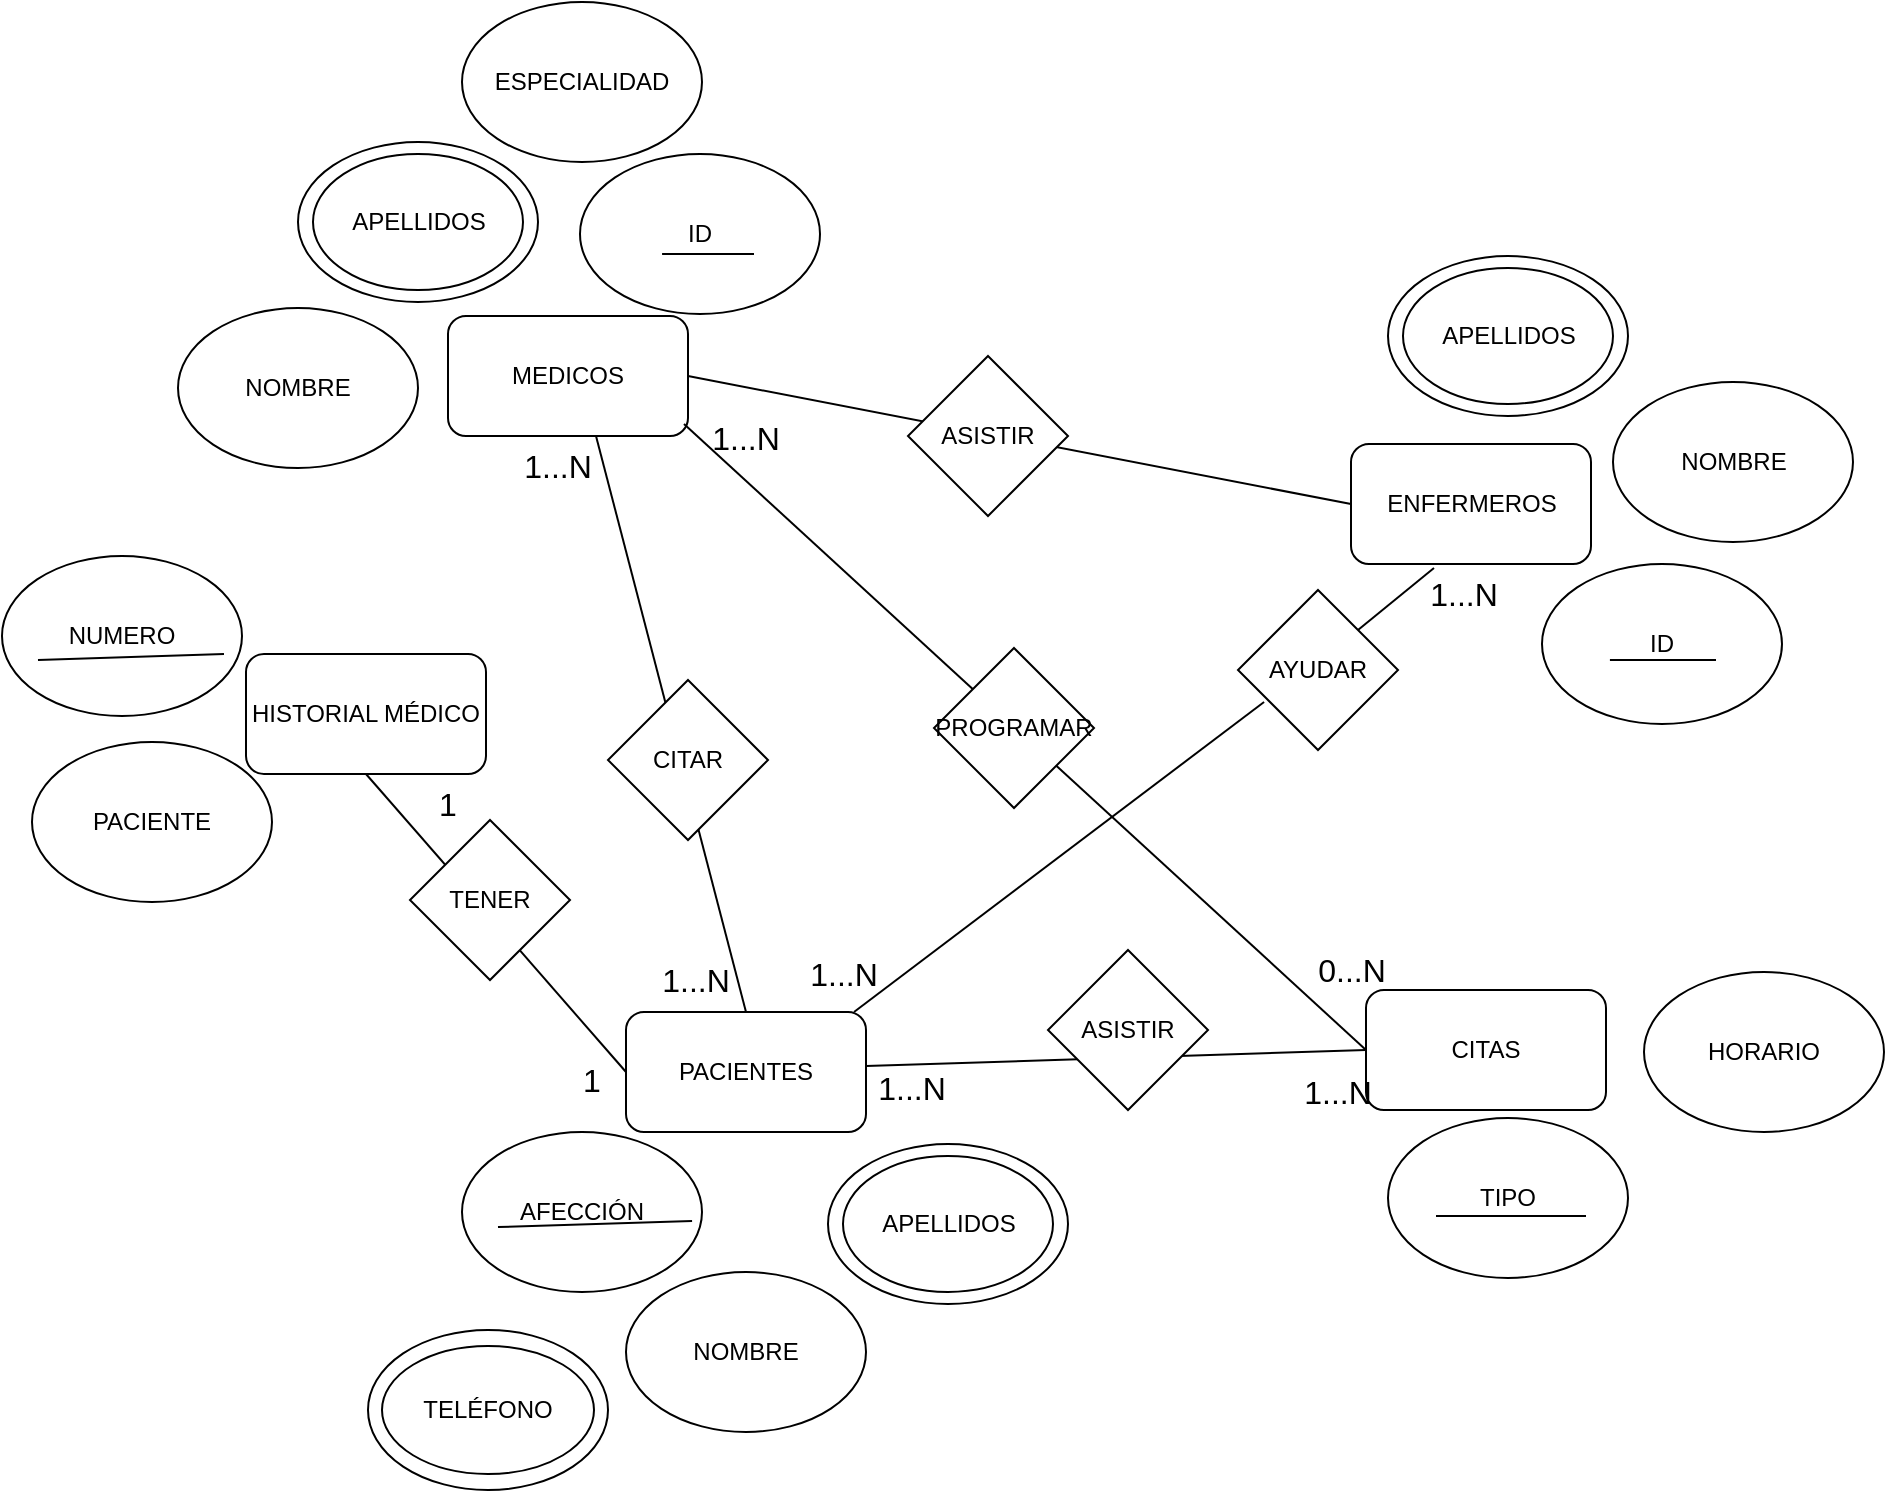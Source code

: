 <mxfile version="24.7.17">
  <diagram name="Página-1" id="vjhw9lmc-ellSGzHzA3o">
    <mxGraphModel dx="2074" dy="1230" grid="0" gridSize="10" guides="1" tooltips="1" connect="1" arrows="1" fold="1" page="0" pageScale="1" pageWidth="827" pageHeight="1169" math="0" shadow="0">
      <root>
        <mxCell id="0" />
        <mxCell id="1" parent="0" />
        <mxCell id="-hXDm80YXNxiwjVL3-4c-1" value="MEDICOS" style="rounded=1;whiteSpace=wrap;html=1;" vertex="1" parent="1">
          <mxGeometry x="-28" y="-11" width="120" height="60" as="geometry" />
        </mxCell>
        <mxCell id="-hXDm80YXNxiwjVL3-4c-2" value="PACIENTES" style="rounded=1;whiteSpace=wrap;html=1;" vertex="1" parent="1">
          <mxGeometry x="61" y="337" width="120" height="60" as="geometry" />
        </mxCell>
        <mxCell id="-hXDm80YXNxiwjVL3-4c-3" value="HISTORIAL MÉDICO" style="rounded=1;whiteSpace=wrap;html=1;" vertex="1" parent="1">
          <mxGeometry x="-129" y="158" width="120" height="60" as="geometry" />
        </mxCell>
        <mxCell id="-hXDm80YXNxiwjVL3-4c-4" value="CITAS" style="rounded=1;whiteSpace=wrap;html=1;" vertex="1" parent="1">
          <mxGeometry x="431" y="326" width="120" height="60" as="geometry" />
        </mxCell>
        <mxCell id="-hXDm80YXNxiwjVL3-4c-5" value="ENFERMEROS" style="rounded=1;whiteSpace=wrap;html=1;" vertex="1" parent="1">
          <mxGeometry x="423.5" y="53" width="120" height="60" as="geometry" />
        </mxCell>
        <mxCell id="-hXDm80YXNxiwjVL3-4c-6" value="NUMERO" style="ellipse;whiteSpace=wrap;html=1;" vertex="1" parent="1">
          <mxGeometry x="-251" y="109" width="120" height="80" as="geometry" />
        </mxCell>
        <mxCell id="-hXDm80YXNxiwjVL3-4c-7" value="PACIENTE" style="ellipse;whiteSpace=wrap;html=1;" vertex="1" parent="1">
          <mxGeometry x="-236" y="202" width="120" height="80" as="geometry" />
        </mxCell>
        <mxCell id="-hXDm80YXNxiwjVL3-4c-8" value="NOMBRE" style="ellipse;whiteSpace=wrap;html=1;" vertex="1" parent="1">
          <mxGeometry x="-163" y="-15" width="120" height="80" as="geometry" />
        </mxCell>
        <mxCell id="-hXDm80YXNxiwjVL3-4c-9" value="" style="ellipse;whiteSpace=wrap;html=1;" vertex="1" parent="1">
          <mxGeometry x="-103" y="-98" width="120" height="80" as="geometry" />
        </mxCell>
        <mxCell id="-hXDm80YXNxiwjVL3-4c-10" value="APELLIDOS" style="ellipse;whiteSpace=wrap;html=1;" vertex="1" parent="1">
          <mxGeometry x="-95.5" y="-92" width="105" height="68" as="geometry" />
        </mxCell>
        <mxCell id="-hXDm80YXNxiwjVL3-4c-11" value="ID" style="ellipse;whiteSpace=wrap;html=1;" vertex="1" parent="1">
          <mxGeometry x="38" y="-92" width="120" height="80" as="geometry" />
        </mxCell>
        <mxCell id="-hXDm80YXNxiwjVL3-4c-13" value="NOMBRE" style="ellipse;whiteSpace=wrap;html=1;" vertex="1" parent="1">
          <mxGeometry x="61" y="467" width="120" height="80" as="geometry" />
        </mxCell>
        <mxCell id="-hXDm80YXNxiwjVL3-4c-14" value="" style="ellipse;whiteSpace=wrap;html=1;" vertex="1" parent="1">
          <mxGeometry x="162" y="403" width="120" height="80" as="geometry" />
        </mxCell>
        <mxCell id="-hXDm80YXNxiwjVL3-4c-15" value="APELLIDOS" style="ellipse;whiteSpace=wrap;html=1;" vertex="1" parent="1">
          <mxGeometry x="169.5" y="409" width="105" height="68" as="geometry" />
        </mxCell>
        <mxCell id="-hXDm80YXNxiwjVL3-4c-16" value="NOMBRE" style="ellipse;whiteSpace=wrap;html=1;" vertex="1" parent="1">
          <mxGeometry x="554.5" y="22" width="120" height="80" as="geometry" />
        </mxCell>
        <mxCell id="-hXDm80YXNxiwjVL3-4c-17" value="" style="ellipse;whiteSpace=wrap;html=1;" vertex="1" parent="1">
          <mxGeometry x="442" y="-41" width="120" height="80" as="geometry" />
        </mxCell>
        <mxCell id="-hXDm80YXNxiwjVL3-4c-18" value="APELLIDOS" style="ellipse;whiteSpace=wrap;html=1;" vertex="1" parent="1">
          <mxGeometry x="449.5" y="-35" width="105" height="68" as="geometry" />
        </mxCell>
        <mxCell id="-hXDm80YXNxiwjVL3-4c-19" value="HORARIO" style="ellipse;whiteSpace=wrap;html=1;" vertex="1" parent="1">
          <mxGeometry x="570" y="317" width="120" height="80" as="geometry" />
        </mxCell>
        <mxCell id="-hXDm80YXNxiwjVL3-4c-20" value="TIPO" style="ellipse;whiteSpace=wrap;html=1;" vertex="1" parent="1">
          <mxGeometry x="442" y="390" width="120" height="80" as="geometry" />
        </mxCell>
        <mxCell id="-hXDm80YXNxiwjVL3-4c-30" value="" style="endArrow=none;html=1;rounded=0;fontSize=12;startSize=8;endSize=8;curved=1;exitX=0.5;exitY=0;exitDx=0;exitDy=0;" edge="1" parent="1" source="-hXDm80YXNxiwjVL3-4c-2">
          <mxGeometry width="50" height="50" relative="1" as="geometry">
            <mxPoint x="-4" y="99" as="sourcePoint" />
            <mxPoint x="46" y="49" as="targetPoint" />
          </mxGeometry>
        </mxCell>
        <mxCell id="-hXDm80YXNxiwjVL3-4c-29" value="CITAR" style="rhombus;whiteSpace=wrap;html=1;" vertex="1" parent="1">
          <mxGeometry x="52" y="171" width="80" height="80" as="geometry" />
        </mxCell>
        <mxCell id="-hXDm80YXNxiwjVL3-4c-32" value="" style="endArrow=none;html=1;rounded=0;fontSize=12;startSize=8;endSize=8;curved=1;exitX=0;exitY=0.5;exitDx=0;exitDy=0;" edge="1" parent="1" source="-hXDm80YXNxiwjVL3-4c-5">
          <mxGeometry width="50" height="50" relative="1" as="geometry">
            <mxPoint x="42" y="69" as="sourcePoint" />
            <mxPoint x="92" y="19" as="targetPoint" />
          </mxGeometry>
        </mxCell>
        <mxCell id="-hXDm80YXNxiwjVL3-4c-31" value="ASISTIR" style="rhombus;whiteSpace=wrap;html=1;" vertex="1" parent="1">
          <mxGeometry x="202" y="9" width="80" height="80" as="geometry" />
        </mxCell>
        <mxCell id="-hXDm80YXNxiwjVL3-4c-33" value="" style="endArrow=none;html=1;rounded=0;fontSize=12;startSize=8;endSize=8;curved=1;entryX=0;entryY=0.5;entryDx=0;entryDy=0;" edge="1" parent="1" target="-hXDm80YXNxiwjVL3-4c-4">
          <mxGeometry width="50" height="50" relative="1" as="geometry">
            <mxPoint x="181" y="364" as="sourcePoint" />
            <mxPoint x="231" y="314" as="targetPoint" />
          </mxGeometry>
        </mxCell>
        <mxCell id="-hXDm80YXNxiwjVL3-4c-28" value="ASISTIR" style="rhombus;whiteSpace=wrap;html=1;" vertex="1" parent="1">
          <mxGeometry x="272" y="306" width="80" height="80" as="geometry" />
        </mxCell>
        <mxCell id="-hXDm80YXNxiwjVL3-4c-35" value="" style="endArrow=none;html=1;rounded=0;fontSize=12;startSize=8;endSize=8;curved=1;exitX=1;exitY=0;exitDx=0;exitDy=0;" edge="1" parent="1" source="-hXDm80YXNxiwjVL3-4c-34">
          <mxGeometry width="50" height="50" relative="1" as="geometry">
            <mxPoint x="175" y="337" as="sourcePoint" />
            <mxPoint x="465" y="115" as="targetPoint" />
          </mxGeometry>
        </mxCell>
        <mxCell id="-hXDm80YXNxiwjVL3-4c-36" value="" style="endArrow=none;html=1;rounded=0;fontSize=12;startSize=8;endSize=8;curved=1;entryX=0.163;entryY=0.7;entryDx=0;entryDy=0;entryPerimeter=0;" edge="1" parent="1" target="-hXDm80YXNxiwjVL3-4c-34">
          <mxGeometry width="50" height="50" relative="1" as="geometry">
            <mxPoint x="175" y="337" as="sourcePoint" />
            <mxPoint x="454" y="113" as="targetPoint" />
          </mxGeometry>
        </mxCell>
        <mxCell id="-hXDm80YXNxiwjVL3-4c-34" value="AYUDAR" style="rhombus;whiteSpace=wrap;html=1;" vertex="1" parent="1">
          <mxGeometry x="367" y="126" width="80" height="80" as="geometry" />
        </mxCell>
        <mxCell id="-hXDm80YXNxiwjVL3-4c-38" value="" style="endArrow=none;html=1;rounded=0;fontSize=12;startSize=8;endSize=8;curved=1;exitX=0;exitY=0.5;exitDx=0;exitDy=0;" edge="1" parent="1" source="-hXDm80YXNxiwjVL3-4c-4">
          <mxGeometry width="50" height="50" relative="1" as="geometry">
            <mxPoint x="40" y="93" as="sourcePoint" />
            <mxPoint x="90" y="43" as="targetPoint" />
          </mxGeometry>
        </mxCell>
        <mxCell id="-hXDm80YXNxiwjVL3-4c-37" value="PROGRAMAR" style="rhombus;whiteSpace=wrap;html=1;" vertex="1" parent="1">
          <mxGeometry x="215" y="155" width="80" height="80" as="geometry" />
        </mxCell>
        <mxCell id="-hXDm80YXNxiwjVL3-4c-39" value="" style="endArrow=none;html=1;rounded=0;fontSize=12;startSize=8;endSize=8;curved=1;entryX=0.792;entryY=0.613;entryDx=0;entryDy=0;entryPerimeter=0;exitX=0.017;exitY=0.65;exitDx=0;exitDy=0;exitPerimeter=0;" edge="1" parent="1">
          <mxGeometry width="50" height="50" relative="1" as="geometry">
            <mxPoint x="-233.0" y="160.96" as="sourcePoint" />
            <mxPoint x="-140.0" y="158.0" as="targetPoint" />
          </mxGeometry>
        </mxCell>
        <mxCell id="-hXDm80YXNxiwjVL3-4c-40" value="" style="endArrow=none;html=1;rounded=0;fontSize=12;startSize=8;endSize=8;curved=1;exitX=0.342;exitY=0.625;exitDx=0;exitDy=0;exitPerimeter=0;" edge="1" parent="1" source="-hXDm80YXNxiwjVL3-4c-11">
          <mxGeometry width="50" height="50" relative="1" as="geometry">
            <mxPoint x="75" y="8" as="sourcePoint" />
            <mxPoint x="125" y="-42" as="targetPoint" />
          </mxGeometry>
        </mxCell>
        <mxCell id="-hXDm80YXNxiwjVL3-4c-41" value="AFECCIÓN" style="ellipse;whiteSpace=wrap;html=1;" vertex="1" parent="1">
          <mxGeometry x="-21" y="397" width="120" height="80" as="geometry" />
        </mxCell>
        <mxCell id="-hXDm80YXNxiwjVL3-4c-43" value="" style="endArrow=none;html=1;rounded=0;fontSize=12;startSize=8;endSize=8;curved=1;exitX=0.1;exitY=0.2;exitDx=0;exitDy=0;exitPerimeter=0;entryX=0.825;entryY=0.613;entryDx=0;entryDy=0;entryPerimeter=0;" edge="1" parent="1" target="-hXDm80YXNxiwjVL3-4c-20">
          <mxGeometry width="50" height="50" relative="1" as="geometry">
            <mxPoint x="466" y="439" as="sourcePoint" />
            <mxPoint x="538" y="467" as="targetPoint" />
          </mxGeometry>
        </mxCell>
        <mxCell id="-hXDm80YXNxiwjVL3-4c-44" value="ID" style="ellipse;whiteSpace=wrap;html=1;" vertex="1" parent="1">
          <mxGeometry x="519" y="113" width="120" height="80" as="geometry" />
        </mxCell>
        <mxCell id="-hXDm80YXNxiwjVL3-4c-45" value="" style="endArrow=none;html=1;rounded=0;fontSize=12;startSize=8;endSize=8;curved=1;exitX=0.283;exitY=0.6;exitDx=0;exitDy=0;exitPerimeter=0;" edge="1" parent="1" source="-hXDm80YXNxiwjVL3-4c-44">
          <mxGeometry width="50" height="50" relative="1" as="geometry">
            <mxPoint x="556" y="211" as="sourcePoint" />
            <mxPoint x="606" y="161" as="targetPoint" />
          </mxGeometry>
        </mxCell>
        <mxCell id="-hXDm80YXNxiwjVL3-4c-46" value="1...N" style="text;strokeColor=none;fillColor=none;html=1;align=center;verticalAlign=middle;whiteSpace=wrap;rounded=0;fontSize=16;" vertex="1" parent="1">
          <mxGeometry x="140" y="303" width="60" height="30" as="geometry" />
        </mxCell>
        <mxCell id="-hXDm80YXNxiwjVL3-4c-47" value="1...N" style="text;strokeColor=none;fillColor=none;html=1;align=center;verticalAlign=middle;whiteSpace=wrap;rounded=0;fontSize=16;" vertex="1" parent="1">
          <mxGeometry x="449.5" y="113" width="60" height="30" as="geometry" />
        </mxCell>
        <mxCell id="-hXDm80YXNxiwjVL3-4c-48" value="0...N" style="text;strokeColor=none;fillColor=none;html=1;align=center;verticalAlign=middle;whiteSpace=wrap;rounded=0;fontSize=16;" vertex="1" parent="1">
          <mxGeometry x="394" y="301" width="60" height="30" as="geometry" />
        </mxCell>
        <mxCell id="-hXDm80YXNxiwjVL3-4c-49" value="1...N" style="text;strokeColor=none;fillColor=none;html=1;align=center;verticalAlign=middle;whiteSpace=wrap;rounded=0;fontSize=16;" vertex="1" parent="1">
          <mxGeometry x="-3" y="49" width="60" height="30" as="geometry" />
        </mxCell>
        <mxCell id="-hXDm80YXNxiwjVL3-4c-50" value="1...N" style="text;strokeColor=none;fillColor=none;html=1;align=center;verticalAlign=middle;whiteSpace=wrap;rounded=0;fontSize=16;" vertex="1" parent="1">
          <mxGeometry x="66" y="306" width="60" height="30" as="geometry" />
        </mxCell>
        <mxCell id="-hXDm80YXNxiwjVL3-4c-51" value="" style="endArrow=none;html=1;rounded=0;fontSize=12;startSize=8;endSize=8;curved=1;entryX=0.5;entryY=1;entryDx=0;entryDy=0;exitX=0;exitY=0.5;exitDx=0;exitDy=0;" edge="1" parent="1" source="-hXDm80YXNxiwjVL3-4c-2" target="-hXDm80YXNxiwjVL3-4c-3">
          <mxGeometry width="50" height="50" relative="1" as="geometry">
            <mxPoint x="30" y="323" as="sourcePoint" />
            <mxPoint x="80" y="273" as="targetPoint" />
          </mxGeometry>
        </mxCell>
        <mxCell id="-hXDm80YXNxiwjVL3-4c-22" value="TENER" style="rhombus;whiteSpace=wrap;html=1;" vertex="1" parent="1">
          <mxGeometry x="-47" y="241" width="80" height="80" as="geometry" />
        </mxCell>
        <mxCell id="-hXDm80YXNxiwjVL3-4c-52" value="1" style="text;strokeColor=none;fillColor=none;html=1;align=center;verticalAlign=middle;whiteSpace=wrap;rounded=0;fontSize=16;" vertex="1" parent="1">
          <mxGeometry x="-58" y="218" width="60" height="30" as="geometry" />
        </mxCell>
        <mxCell id="-hXDm80YXNxiwjVL3-4c-53" value="1" style="text;strokeColor=none;fillColor=none;html=1;align=center;verticalAlign=middle;whiteSpace=wrap;rounded=0;fontSize=16;" vertex="1" parent="1">
          <mxGeometry x="14" y="356" width="60" height="30" as="geometry" />
        </mxCell>
        <mxCell id="-hXDm80YXNxiwjVL3-4c-54" value="1...N" style="text;strokeColor=none;fillColor=none;html=1;align=center;verticalAlign=middle;whiteSpace=wrap;rounded=0;fontSize=16;" vertex="1" parent="1">
          <mxGeometry x="91" y="35" width="60" height="30" as="geometry" />
        </mxCell>
        <mxCell id="-hXDm80YXNxiwjVL3-4c-55" value="1...N" style="text;strokeColor=none;fillColor=none;html=1;align=center;verticalAlign=middle;whiteSpace=wrap;rounded=0;fontSize=16;" vertex="1" parent="1">
          <mxGeometry x="174" y="360" width="60" height="30" as="geometry" />
        </mxCell>
        <mxCell id="-hXDm80YXNxiwjVL3-4c-56" value="1...N" style="text;strokeColor=none;fillColor=none;html=1;align=center;verticalAlign=middle;whiteSpace=wrap;rounded=0;fontSize=16;" vertex="1" parent="1">
          <mxGeometry x="387" y="362" width="60" height="30" as="geometry" />
        </mxCell>
        <mxCell id="-hXDm80YXNxiwjVL3-4c-59" value="" style="ellipse;whiteSpace=wrap;html=1;" vertex="1" parent="1">
          <mxGeometry x="-68" y="496" width="120" height="80" as="geometry" />
        </mxCell>
        <mxCell id="-hXDm80YXNxiwjVL3-4c-58" value="TELÉFONO" style="ellipse;whiteSpace=wrap;html=1;" vertex="1" parent="1">
          <mxGeometry x="-61" y="504" width="106" height="64" as="geometry" />
        </mxCell>
        <mxCell id="-hXDm80YXNxiwjVL3-4c-60" value="ESPECIALIDAD" style="ellipse;whiteSpace=wrap;html=1;" vertex="1" parent="1">
          <mxGeometry x="-21" y="-168" width="120" height="80" as="geometry" />
        </mxCell>
        <mxCell id="-hXDm80YXNxiwjVL3-4c-61" value="" style="endArrow=none;html=1;rounded=0;fontSize=12;startSize=8;endSize=8;curved=1;exitX=0.008;exitY=0.613;exitDx=0;exitDy=0;exitPerimeter=0;" edge="1" parent="1">
          <mxGeometry width="50" height="50" relative="1" as="geometry">
            <mxPoint x="-3.0" y="444.52" as="sourcePoint" />
            <mxPoint x="94.04" y="441.48" as="targetPoint" />
          </mxGeometry>
        </mxCell>
      </root>
    </mxGraphModel>
  </diagram>
</mxfile>
